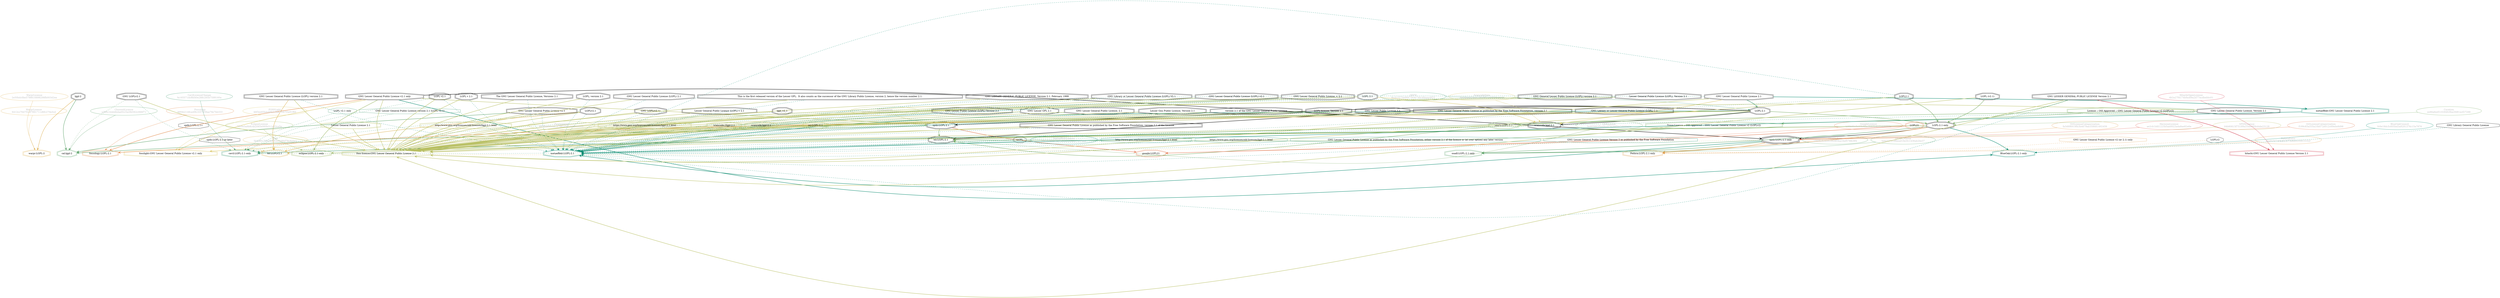 strict digraph {
    node [shape=box];
    graph [splines=curved];
    2471 [label="spdx:LGPL-2.1+"
         ,shape=octagon];
    2479 [label="SPDXLicense\n04b80815f75189a33dee80b44de23128"
         ,fontcolor=gray
         ,color="#b8bf62"
         ,fillcolor="beige;1"
         ,shape=ellipse];
    2480 [label="spdx:LGPL-2.1-only"
         ,shape=tripleoctagon];
    2481 [label="LGPL-2.1-only"
         ,shape=doubleoctagon];
    2482 [label="GNU Lesser General Public License v2.1 only"
         ,shape=doubleoctagon];
    2487 [label="spdx:LGPL-2.1-or-later"
         ,shape=octagon];
    2491 [label="SPDXLicense\n54d19ba526108abb723a52439b798710"
         ,fontcolor=gray
         ,color="#b8bf62"
         ,fillcolor="beige;1"
         ,shape=ellipse];
    2492 [label="spdx:LGPL-2.1"
         ,shape=doubleoctagon];
    2493 [label="LGPL-2.1"
         ,shape=doubleoctagon];
    5083 [label="OSILicense\n0e465882f5e49cc078288fbb7d68845a"
         ,fontcolor=gray
         ,color="#78ab63"
         ,fillcolor="beige;1"
         ,shape=ellipse];
    5084 [label="osi:LGPL-2.1"
         ,shape=doubleoctagon];
    5085 [label="GNU Lesser General Public License, Version 2.1"
         ,shape=doubleoctagon];
    5086 [label="DEP5:LGPL-2.1"
         ,color="#78ab63"
         ,shape=doubleoctagon];
    5087 [label="Trove:License :: OSI Approved :: GNU Lesser General Public License v2 (LGPLv2)"
         ,color="#78ab63"
         ,shape=doubleoctagon];
    5088 [label="License :: OSI Approved :: GNU Lesser General Public License v2 (LGPLv2)"
         ,color="#78ab63"
         ,shape=doubleoctagon];
    5740 [label="GoogleLicense\nb35b06e9e15b92ac3623b4b31eb8688e"
         ,fontcolor=gray
         ,color="#e06f45"
         ,fillcolor="beige;1"
         ,shape=ellipse];
    5741 [label="google:LGPL21"
         ,color="#e06f45"
         ,shape=doubleoctagon];
    5742 [label=LGPL21
         ,color="#e06f45"
         ,shape=doubleoctagon];
    6848 [label="GNU Lesser General Public License v2 (or 2.1) only"
         ,color="#e09d4b"
         ,shape=octagon];
    6849 [label=LGPLv2
         ,shape=octagon];
    6896 [label="FedoraEntry\ndaa9c047d0bdfc3075d6e9235913102f"
         ,fontcolor=gray
         ,color="#e09d4b"
         ,fillcolor="beige;1"
         ,shape=ellipse];
    6897 [label="Fedora:LGPL-2.1-only"
         ,color="#e09d4b"
         ,shape=doubleoctagon];
    9401 [label="GNU Library General Public License"
         ,shape=octagon];
    9406 [label="BlueOakCouncil\nfc0e18dc5c605bd3a9291376c15a7876"
         ,fontcolor=gray
         ,color="#00876c"
         ,fillcolor="beige;1"
         ,shape=ellipse];
    9407 [label="BlueOak:LGPL-2.1-only"
         ,color="#00876c"
         ,shape=doubleoctagon];
    9622 [label="OSADLRule\n10695c0c42953928f3ba16ef5788c9f4"
         ,fontcolor=gray
         ,color="#58a066"
         ,fillcolor="beige;1"
         ,shape=ellipse];
    9623 [label="osadl:LGPL-2.1-only"
         ,color="#58a066"
         ,shape=doubleoctagon];
    9902 [label="OSADLMatrix\nbefa43701dfeead1fec0c1436ab2be37"
         ,fontcolor=gray
         ,color="#58a066"
         ,fillcolor="beige;1"
         ,shape=ellipse];
    10282 [label="FSF\n5b5df9175fe26d964a9a8fef78c8e0e3"
          ,fontcolor=gray
          ,color="#deb256"
          ,fillcolor="beige;1"
          ,shape=ellipse];
    10283 [label="fsf:LGPLv2.1"
          ,color="#deb256"
          ,shape=doubleoctagon];
    10284 [label="LGPLv2.1"
          ,shape=doubleoctagon];
    10285 [label="GNU Lesser General Public License (LGPL) version 2.1"
          ,shape=doubleoctagon];
    10953 [label="ChooseALicense\na399c1b4ddbdae92c5a28d362c066f71"
          ,fontcolor=gray
          ,color="#58a066"
          ,fillcolor="beige;1"
          ,shape=ellipse];
    10954 [label="cal:lgpl-2"
          ,color="#58a066"
          ,shape=doubleoctagon];
    10955 [label="lgpl-2"
          ,shape=doubleoctagon];
    10956 [label="GNU Lesser General Public License v2.1"
          ,shape=doubleoctagon];
    10957 [label="GNU LGPLv2.1"
          ,shape=doubleoctagon];
    18407 [label="ScancodeData\n0a0dbeeb24e4128bf9f51eb8506c4c18"
          ,fontcolor=gray
          ,color="#dac767"
          ,fillcolor="beige;1"
          ,shape=ellipse];
    18408 [label="scancode:lgpl-2.1"
          ,shape=doubleoctagon];
    18409 [label="LGPL 2.1"
          ,shape=doubleoctagon];
    18410 [label="GNU Lesser General Public License 2.1"
          ,shape=doubleoctagon];
    26575 [label="Fossology\n99f4b2148ca49b1637459aa79e7bb333"
          ,fontcolor=gray
          ,color="#e18745"
          ,fillcolor="beige;1"
          ,shape=ellipse];
    26576 [label="fossology:LGPL-2.1"
          ,color="#e18745"
          ,shape=doubleoctagon];
    27201 [label=LGPL
          ,shape=octagon];
    28315 [label="OKFN\n8ccb1f270e99473b4e746c48aaac6f23"
          ,fontcolor=gray
          ,color="#379469"
          ,fillcolor="beige;1"
          ,shape=ellipse];
    28784 [label="OrtLicenseCategorization\nf199c83a335a10b072e012c69ede8d98"
          ,fontcolor=gray
          ,color="#e06f45"
          ,fillcolor="beige;1"
          ,shape=ellipse];
    35533 [label="OrtLicenseCategorization\nfa3d6f6919fb3b4679ae358681492459"
          ,fontcolor=gray
          ,color="#e09d4b"
          ,fillcolor="beige;1"
          ,shape=ellipse];
    37050 [label="CavilLicenseChange\nfa165571dcf8d40e288c265e7599160a"
          ,fontcolor=gray
          ,color="#379469"
          ,fillcolor="beige;1"
          ,shape=ellipse];
    37051 [label="cavil:LGPL-2.1-only"
          ,color="#379469"
          ,shape=doubleoctagon];
    37052 [label="GNU Lesser General Public License version 2.1 (LGPL v2.1)"
          ,color="#379469"
          ,shape=octagon];
    37053 [label="LGPL v2.1"
          ,shape=doubleoctagon];
    37054 [label="LGPL v2.1 only"
          ,color="#379469"
          ,shape=octagon];
    37055 [label="LGPL2.1"
          ,shape=doubleoctagon];
    42546 [label="MetaeffektLicense\ncd63f1dbac7a974538c089ad07657bb0"
          ,fontcolor=gray
          ,color="#00876c"
          ,fillcolor="beige;1"
          ,shape=ellipse];
    42547 [label="metaeffekt:LGPL-2.1"
          ,color="#00876c"
          ,shape=doubleoctagon];
    42548 [label="metaeffekt:GNU Lesser General Public License 2.1"
          ,color="#00876c"
          ,shape=doubleoctagon];
    42549 [label="GNU LESSER GENERAL PUBLIC LICENSE Version 2.1"
          ,shape=doubleoctagon];
    42550 [label="GNU LGPL(v2.1)"
          ,shape=doubleoctagon];
    42551 [label="GNU LIBRARY GENERAL PUBLIC LICENSE, Version 2.1, February 1999"
          ,shape=doubleoctagon];
    42552 [label="GNU Lesser GPL 2.1"
          ,shape=doubleoctagon];
    42553 [label="GNU Lesser General Public License (LGPL) 2.1"
          ,shape=doubleoctagon];
    42554 [label="GNU Lesser General Public License, 2.1"
          ,shape=doubleoctagon];
    42555 [label="GNU Lesser General Public License, v. 2.1"
          ,shape=doubleoctagon];
    42556 [label="GNU Lesser Public License 2.1"
          ,shape=doubleoctagon];
    42557 [label="GNU Library or Lesser General Public License (LGPL) V2.1"
          ,shape=doubleoctagon];
    42558 [label="GNU Library or Lesser General Public License (LGPL) 2.1"
          ,shape=doubleoctagon];
    42559 [label="GNU General Lesser Public License (LGPL) version 2.1"
          ,shape=doubleoctagon];
    42560 [label="Lesser Gnu Public License, Version 2.1"
          ,shape=doubleoctagon];
    42561 [label="LGPL, version 2.1"
          ,shape=doubleoctagon];
    42562 [label="Lesser General Public License (LGPL) v 2.1"
          ,shape=doubleoctagon];
    42563 [label="Lesser General Public License (LGPL), Version 2.1"
          ,shape=doubleoctagon];
    42564 [label="LGPL license, Version 2.1"
          ,shape=doubleoctagon];
    42565 [label="LGPL v 2.1"
          ,shape=doubleoctagon];
    42566 [label=lgpl_v2_1
          ,shape=doubleoctagon];
    42567 [label="GNU Lesser General Public License (LGPL) v2.1"
          ,shape=doubleoctagon];
    42568 [label="version 2.1 of the GNU Lesser General Public License"
          ,shape=doubleoctagon];
    42569 [label="The GNU Lesser General Public License, Versions 2.1"
          ,shape=doubleoctagon];
    42570 [label="GNU Lesser General Public License as published by the Free Software Foundation, version 2.1"
          ,shape=doubleoctagon];
    42571 [label="This is the first released version of the Lesser GPL.  It also counts as the successor of the GNU Library Public License, version 2, hence the version number 2.1."
          ,shape=doubleoctagon];
    42572 [label="GNU Lesser Public License (LGPL) Version 2.1"
          ,shape=doubleoctagon];
    42573 [label="GNU Lesser General Public License as published by the Free Software Foundation; version 2.1 of the License"
          ,shape=doubleoctagon];
    42574 [label="http://www.gnu.org/licenses/old-licenses/lgpl-2.1.html"
          ,color="#00876c"
          ,shape=octagon];
    42576 [label="https://www.gnu.org/licenses/old-licenses/lgpl-2.1.html"
          ,color="#00876c"
          ,shape=octagon];
    42577 [label="GNU Lesser General Public License as published by the Free Software Foundation; either version 2.1 of the licence or (at your option) any later version"
          ,color="#00876c"
          ,shape=octagon];
    42578 [label="GNU Lesser General Public License Version 2 as published by the Free Software Foundation"
          ,color="#00876c"
          ,shape=octagon];
    49999 [label="HermineLicense\nae2cb1bfd1225b5ab0023a4a8ae82e6e"
          ,fontcolor=gray
          ,color="#dc574a"
          ,fillcolor="beige;1"
          ,shape=ellipse];
    50165 [label="WarprLicense\n6412cc7647f2c97891711d6fc270e3cd"
          ,fontcolor=gray
          ,color="#deb256"
          ,fillcolor="beige;1"
          ,shape=ellipse];
    50166 [label="warpr:LGPL-2"
          ,color="#deb256"
          ,shape=doubleoctagon];
    50167 [label="WarprLicense\n2e50bdc0be5798616898298fb003d2ea"
          ,fontcolor=gray
          ,color="#deb256"
          ,fillcolor="beige;1"
          ,shape=ellipse];
    50615 [label="FossLicense\n683f0c032eaa1e7981d50134091911f1"
          ,fontcolor=gray
          ,color="#b8bf62"
          ,fillcolor="beige;1"
          ,shape=ellipse];
    50616 [label="foss-license:GNU Lesser General Public License 2.1"
          ,color="#b8bf62"
          ,shape=doubleoctagon];
    50617 [label="LGPL (v2.1)"
          ,shape=doubleoctagon];
    50618 [label="scancode://lgpl-2.1"
          ,color="#b8bf62"
          ,shape=doubleoctagon];
    50619 [label="http://www.gnu.org/licenses/old-licenses/lgpl-2.1.html"
          ,color="#b8bf62"
          ,shape=doubleoctagon];
    50620 [label="https://www.gnu.org/licenses/old-licenses/lgpl-2.1.html"
          ,color="#b8bf62"
          ,shape=doubleoctagon];
    50621 [label="scancode:lgpl-2.1"
          ,color="#b8bf62"
          ,shape=doubleoctagon];
    50622 [label="osi:LGPL-2.1"
          ,color="#b8bf62"
          ,shape=doubleoctagon];
    50623 [label="Lesser General Public License 2.1"
          ,color="#b8bf62"
          ,shape=doubleoctagon];
    50998 [label="FOSSLight\n46f3ee65bdc68b1c9aa7fcb7f3e91f60"
          ,fontcolor=gray
          ,color="#dac767"
          ,fillcolor="beige;1"
          ,shape=ellipse];
    50999 [label="fosslight:GNU Lesser General Public License v2.1 only"
          ,color="#dac767"
          ,shape=doubleoctagon];
    51233 [label="HitachiOpenLicense\n4b2a27f4174b9a4f9a2d77ecdbebbc01"
          ,fontcolor=gray
          ,color="#d43d51"
          ,fillcolor="beige;1"
          ,shape=ellipse];
    51234 [label="hitachi:GNU Lesser General Public License Version 2.1"
          ,color="#d43d51"
          ,shape=doubleoctagon];
    54288 [label="EclipseLicense\n7950e3a9b8c4b2065e060b311e03ce5e"
          ,fontcolor=gray
          ,color="#98b561"
          ,fillcolor="beige;1"
          ,shape=ellipse];
    54289 [label="eclipse:LGPL-2.1-only"
          ,color="#98b561"
          ,shape=doubleoctagon];
    55995 [label="Curation\nee86a6ed510284fc0ba2fd81ecf27288"
          ,fontcolor=gray
          ,color="#78ab63"
          ,fillcolor="beige;1"
          ,shape=ellipse];
    2471 -> 10283 [style=dashed
                  ,arrowhead=vee
                  ,weight=0.5
                  ,color="#deb256"];
    2479 -> 2480 [weight=0.5
                 ,color="#b8bf62"];
    2480 -> 6897 [style=bold
                 ,arrowhead=vee
                 ,weight=0.7
                 ,color="#e09d4b"];
    2480 -> 9623 [style=bold
                 ,arrowhead=vee
                 ,weight=0.7
                 ,color="#58a066"];
    2480 -> 10283 [style=dashed
                  ,arrowhead=vee
                  ,weight=0.5
                  ,color="#deb256"];
    2480 -> 42547 [style=bold
                  ,arrowhead=vee
                  ,weight=0.7
                  ,color="#00876c"];
    2481 -> 2480 [style=bold
                 ,arrowhead=vee
                 ,weight=0.7];
    2481 -> 6897 [style=bold
                 ,arrowhead=vee
                 ,weight=0.7
                 ,color="#e09d4b"];
    2481 -> 9407 [style=bold
                 ,arrowhead=vee
                 ,weight=0.7
                 ,color="#00876c"];
    2481 -> 9623 [style=bold
                 ,arrowhead=vee
                 ,weight=0.7
                 ,color="#58a066"];
    2481 -> 37051 [style=bold
                  ,arrowhead=vee
                  ,weight=0.7
                  ,color="#379469"];
    2481 -> 37051 [style=bold
                  ,arrowhead=vee
                  ,weight=0.7
                  ,color="#379469"];
    2481 -> 50616 [style=bold
                  ,arrowhead=vee
                  ,weight=0.7
                  ,color="#b8bf62"];
    2481 -> 54289 [style=bold
                  ,arrowhead=vee
                  ,weight=0.7
                  ,color="#98b561"];
    2482 -> 2480 [style=bold
                 ,arrowhead=vee
                 ,weight=0.7];
    2482 -> 2492 [style=bold
                 ,arrowhead=vee
                 ,weight=0.7
                 ,color="#b8bf62"];
    2482 -> 9407 [style=bold
                 ,arrowhead=vee
                 ,weight=0.7
                 ,color="#00876c"];
    2482 -> 26576 [style=bold
                  ,arrowhead=vee
                  ,weight=0.7
                  ,color="#e18745"];
    2482 -> 50616 [style=bold
                  ,arrowhead=vee
                  ,weight=0.7
                  ,color="#b8bf62"];
    2482 -> 50999 [style=bold
                  ,arrowhead=vee
                  ,weight=0.7
                  ,color="#dac767"];
    2482 -> 54289 [style=bold
                  ,arrowhead=vee
                  ,weight=0.7
                  ,color="#98b561"];
    2487 -> 10283 [style=dashed
                  ,arrowhead=vee
                  ,weight=0.5
                  ,color="#deb256"];
    2491 -> 2492 [weight=0.5
                 ,color="#b8bf62"];
    2492 -> 5084 [style=bold
                 ,arrowhead=vee
                 ,weight=0.7
                 ,color="#78ab63"];
    2492 -> 5741 [style=bold
                 ,arrowhead=vee
                 ,weight=0.7
                 ,color="#e06f45"];
    2492 -> 10283 [style=dashed
                  ,arrowhead=vee
                  ,weight=0.5
                  ,color="#deb256"];
    2492 -> 10954 [style=bold
                  ,arrowhead=vee
                  ,weight=0.7
                  ,color="#58a066"];
    2493 -> 2481 [style=bold
                 ,arrowhead=vee
                 ,weight=0.7
                 ,color="#78ab63"];
    2493 -> 2492 [style=bold
                 ,arrowhead=vee
                 ,weight=0.7];
    2493 -> 5084 [style=bold
                 ,arrowhead=vee
                 ,weight=0.7];
    2493 -> 5086 [style=bold
                 ,arrowhead=vee
                 ,weight=0.7
                 ,color="#78ab63"];
    2493 -> 18408 [style=bold
                  ,arrowhead=vee
                  ,weight=0.7];
    2493 -> 26576 [style=bold
                  ,arrowhead=vee
                  ,weight=0.7
                  ,color="#e18745"];
    2493 -> 37051 [style=dashed
                  ,arrowhead=vee
                  ,weight=0.5
                  ,color="#379469"];
    2493 -> 42547 [style=bold
                  ,arrowhead=vee
                  ,weight=0.7
                  ,color="#00876c"];
    2493 -> 42547 [style=bold
                  ,arrowhead=vee
                  ,weight=0.7
                  ,color="#00876c"];
    2493 -> 50616 [style=bold
                  ,arrowhead=vee
                  ,weight=0.7
                  ,color="#b8bf62"];
    2493 -> 50999 [style=bold
                  ,arrowhead=vee
                  ,weight=0.7
                  ,color="#dac767"];
    5083 -> 5084 [weight=0.5
                 ,color="#78ab63"];
    5084 -> 42547 [style=dashed
                  ,arrowhead=vee
                  ,weight=0.5
                  ,color="#00876c"];
    5085 -> 5084 [style=bold
                 ,arrowhead=vee
                 ,weight=0.7
                 ,color="#78ab63"];
    5085 -> 42547 [style=dashed
                  ,arrowhead=vee
                  ,weight=0.5
                  ,color="#00876c"];
    5085 -> 50616 [style=bold
                  ,arrowhead=vee
                  ,weight=0.7
                  ,color="#b8bf62"];
    5086 -> 5084 [style=bold
                 ,arrowhead=vee
                 ,weight=0.7
                 ,color="#78ab63"];
    5087 -> 5084 [style=bold
                 ,arrowhead=vee
                 ,weight=0.7
                 ,color="#78ab63"];
    5088 -> 5087 [style=bold
                 ,arrowhead=vee
                 ,weight=0.7
                 ,color="#78ab63"];
    5740 -> 5741 [weight=0.5
                 ,color="#e06f45"];
    5742 -> 5741 [style=bold
                 ,arrowhead=vee
                 ,weight=0.7
                 ,color="#e06f45"];
    6848 -> 6897 [style=dashed
                 ,arrowhead=vee
                 ,weight=0.5
                 ,color="#e09d4b"];
    6849 -> 6897 [style=dashed
                 ,arrowhead=vee
                 ,weight=0.5
                 ,color="#e09d4b"];
    6896 -> 6897 [weight=0.5
                 ,color="#e09d4b"];
    9401 -> 9407 [style=dashed
                 ,arrowhead=vee
                 ,weight=0.5
                 ,color="#00876c"];
    9406 -> 9407 [weight=0.5
                 ,color="#00876c"];
    9622 -> 9623 [weight=0.5
                 ,color="#58a066"];
    9902 -> 9623 [weight=0.5
                 ,color="#58a066"];
    10282 -> 10283 [weight=0.5
                   ,color="#deb256"];
    10284 -> 10283 [style=bold
                   ,arrowhead=vee
                   ,weight=0.7
                   ,color="#deb256"];
    10284 -> 37051 [style=dashed
                   ,arrowhead=vee
                   ,weight=0.5
                   ,color="#379469"];
    10284 -> 42547 [style=dashed
                   ,arrowhead=vee
                   ,weight=0.5
                   ,color="#00876c"];
    10284 -> 50616 [style=bold
                   ,arrowhead=vee
                   ,weight=0.7
                   ,color="#b8bf62"];
    10285 -> 10283 [style=bold
                   ,arrowhead=vee
                   ,weight=0.7
                   ,color="#deb256"];
    10285 -> 42547 [style=dashed
                   ,arrowhead=vee
                   ,weight=0.5
                   ,color="#00876c"];
    10285 -> 50616 [style=bold
                   ,arrowhead=vee
                   ,weight=0.7
                   ,color="#b8bf62"];
    10953 -> 10954 [weight=0.5
                   ,color="#58a066"];
    10955 -> 10954 [style=bold
                   ,arrowhead=vee
                   ,weight=0.7
                   ,color="#58a066"];
    10955 -> 50166 [style=bold
                   ,arrowhead=vee
                   ,weight=0.7
                   ,color="#deb256"];
    10956 -> 10954 [style=bold
                   ,arrowhead=vee
                   ,weight=0.7
                   ,color="#58a066"];
    10956 -> 42547 [style=dashed
                   ,arrowhead=vee
                   ,weight=0.5
                   ,color="#00876c"];
    10956 -> 50616 [style=bold
                   ,arrowhead=vee
                   ,weight=0.7
                   ,color="#b8bf62"];
    10957 -> 10954 [style=dashed
                   ,arrowhead=vee
                   ,weight=0.5
                   ,color="#58a066"];
    10957 -> 37051 [style=dashed
                   ,arrowhead=vee
                   ,weight=0.5
                   ,color="#379469"];
    10957 -> 50616 [style=bold
                   ,arrowhead=vee
                   ,weight=0.7
                   ,color="#b8bf62"];
    18407 -> 18408 [weight=0.5
                   ,color="#dac767"];
    18408 -> 42547 [style=dashed
                   ,arrowhead=vee
                   ,weight=0.5
                   ,color="#00876c"];
    18408 -> 50616 [style=bold
                   ,arrowhead=vee
                   ,weight=0.7
                   ,color="#b8bf62"];
    18409 -> 18408 [style=bold
                   ,arrowhead=vee
                   ,weight=0.7
                   ,color="#dac767"];
    18409 -> 37051 [style=dashed
                   ,arrowhead=vee
                   ,weight=0.5
                   ,color="#379469"];
    18409 -> 42547 [style=dashed
                   ,arrowhead=vee
                   ,weight=0.5
                   ,color="#00876c"];
    18409 -> 50616 [style=bold
                   ,arrowhead=vee
                   ,weight=0.7
                   ,color="#b8bf62"];
    18410 -> 2493 [style=bold
                  ,arrowhead=vee
                  ,weight=0.7
                  ,color="#379469"];
    18410 -> 18408 [style=bold
                   ,arrowhead=vee
                   ,weight=0.7
                   ,color="#dac767"];
    18410 -> 42547 [style=dashed
                   ,arrowhead=vee
                   ,weight=0.5
                   ,color="#00876c"];
    18410 -> 42548 [style=bold
                   ,arrowhead=vee
                   ,weight=0.7
                   ,color="#00876c"];
    18410 -> 50616 [style=bold
                   ,arrowhead=vee
                   ,weight=0.7
                   ,color="#b8bf62"];
    26575 -> 26576 [weight=0.5
                   ,color="#e18745"];
    27201 -> 42547 [style=dashed
                   ,arrowhead=vee
                   ,weight=0.5
                   ,color="#00876c"];
    28315 -> 2493 [weight=0.5
                  ,color="#379469"];
    28784 -> 2480 [weight=0.5
                  ,color="#e06f45"];
    35533 -> 2480 [weight=0.5
                  ,color="#e09d4b"];
    37050 -> 37051 [weight=0.5
                   ,color="#379469"];
    37052 -> 37051 [style=dashed
                   ,arrowhead=vee
                   ,weight=0.5
                   ,color="#379469"];
    37053 -> 37051 [style=dashed
                   ,arrowhead=vee
                   ,weight=0.5
                   ,color="#379469"];
    37053 -> 42547 [style=dashed
                   ,arrowhead=vee
                   ,weight=0.5
                   ,color="#00876c"];
    37053 -> 50616 [style=bold
                   ,arrowhead=vee
                   ,weight=0.7
                   ,color="#b8bf62"];
    37054 -> 37051 [style=dashed
                   ,arrowhead=vee
                   ,weight=0.5
                   ,color="#379469"];
    37055 -> 2481 [style=bold
                  ,arrowhead=vee
                  ,weight=0.7
                  ,color="#78ab63"];
    37055 -> 37051 [style=dashed
                   ,arrowhead=vee
                   ,weight=0.5
                   ,color="#379469"];
    37055 -> 42547 [style=dashed
                   ,arrowhead=vee
                   ,weight=0.5
                   ,color="#00876c"];
    37055 -> 50616 [style=bold
                   ,arrowhead=vee
                   ,weight=0.7
                   ,color="#b8bf62"];
    42546 -> 42547 [weight=0.5
                   ,color="#00876c"];
    42548 -> 42547 [style=bold
                   ,arrowhead=vee
                   ,weight=0.7
                   ,color="#00876c"];
    42549 -> 2481 [style=bold
                  ,arrowhead=vee
                  ,weight=0.7
                  ,color="#78ab63"];
    42549 -> 42547 [style=dashed
                   ,arrowhead=vee
                   ,weight=0.5
                   ,color="#00876c"];
    42549 -> 50616 [style=bold
                   ,arrowhead=vee
                   ,weight=0.7
                   ,color="#b8bf62"];
    42549 -> 51234 [style=bold
                   ,arrowhead=vee
                   ,weight=0.7
                   ,color="#d43d51"];
    42550 -> 42547 [style=dashed
                   ,arrowhead=vee
                   ,weight=0.5
                   ,color="#00876c"];
    42550 -> 50616 [style=bold
                   ,arrowhead=vee
                   ,weight=0.7
                   ,color="#b8bf62"];
    42551 -> 42547 [style=dashed
                   ,arrowhead=vee
                   ,weight=0.5
                   ,color="#00876c"];
    42551 -> 50616 [style=bold
                   ,arrowhead=vee
                   ,weight=0.7
                   ,color="#b8bf62"];
    42552 -> 42547 [style=dashed
                   ,arrowhead=vee
                   ,weight=0.5
                   ,color="#00876c"];
    42552 -> 50616 [style=bold
                   ,arrowhead=vee
                   ,weight=0.7
                   ,color="#b8bf62"];
    42553 -> 42547 [style=dashed
                   ,arrowhead=vee
                   ,weight=0.5
                   ,color="#00876c"];
    42553 -> 50616 [style=bold
                   ,arrowhead=vee
                   ,weight=0.7
                   ,color="#b8bf62"];
    42554 -> 42547 [style=dashed
                   ,arrowhead=vee
                   ,weight=0.5
                   ,color="#00876c"];
    42554 -> 50616 [style=bold
                   ,arrowhead=vee
                   ,weight=0.7
                   ,color="#b8bf62"];
    42555 -> 42547 [style=dashed
                   ,arrowhead=vee
                   ,weight=0.5
                   ,color="#00876c"];
    42555 -> 50616 [style=bold
                   ,arrowhead=vee
                   ,weight=0.7
                   ,color="#b8bf62"];
    42556 -> 42547 [style=dashed
                   ,arrowhead=vee
                   ,weight=0.5
                   ,color="#00876c"];
    42556 -> 50616 [style=bold
                   ,arrowhead=vee
                   ,weight=0.7
                   ,color="#b8bf62"];
    42557 -> 42547 [style=dashed
                   ,arrowhead=vee
                   ,weight=0.5
                   ,color="#00876c"];
    42557 -> 50616 [style=bold
                   ,arrowhead=vee
                   ,weight=0.7
                   ,color="#b8bf62"];
    42558 -> 42547 [style=dashed
                   ,arrowhead=vee
                   ,weight=0.5
                   ,color="#00876c"];
    42558 -> 50616 [style=bold
                   ,arrowhead=vee
                   ,weight=0.7
                   ,color="#b8bf62"];
    42559 -> 42547 [style=dashed
                   ,arrowhead=vee
                   ,weight=0.5
                   ,color="#00876c"];
    42559 -> 50616 [style=bold
                   ,arrowhead=vee
                   ,weight=0.7
                   ,color="#b8bf62"];
    42560 -> 42547 [style=dashed
                   ,arrowhead=vee
                   ,weight=0.5
                   ,color="#00876c"];
    42560 -> 50616 [style=bold
                   ,arrowhead=vee
                   ,weight=0.7
                   ,color="#b8bf62"];
    42561 -> 42547 [style=dashed
                   ,arrowhead=vee
                   ,weight=0.5
                   ,color="#00876c"];
    42561 -> 50616 [style=bold
                   ,arrowhead=vee
                   ,weight=0.7
                   ,color="#b8bf62"];
    42562 -> 42547 [style=dashed
                   ,arrowhead=vee
                   ,weight=0.5
                   ,color="#00876c"];
    42562 -> 50616 [style=bold
                   ,arrowhead=vee
                   ,weight=0.7
                   ,color="#b8bf62"];
    42563 -> 42547 [style=dashed
                   ,arrowhead=vee
                   ,weight=0.5
                   ,color="#00876c"];
    42563 -> 50616 [style=bold
                   ,arrowhead=vee
                   ,weight=0.7
                   ,color="#b8bf62"];
    42564 -> 42547 [style=dashed
                   ,arrowhead=vee
                   ,weight=0.5
                   ,color="#00876c"];
    42564 -> 50616 [style=bold
                   ,arrowhead=vee
                   ,weight=0.7
                   ,color="#b8bf62"];
    42565 -> 42547 [style=dashed
                   ,arrowhead=vee
                   ,weight=0.5
                   ,color="#00876c"];
    42565 -> 50616 [style=bold
                   ,arrowhead=vee
                   ,weight=0.7
                   ,color="#b8bf62"];
    42566 -> 42547 [style=dashed
                   ,arrowhead=vee
                   ,weight=0.5
                   ,color="#00876c"];
    42566 -> 50616 [style=bold
                   ,arrowhead=vee
                   ,weight=0.7
                   ,color="#b8bf62"];
    42567 -> 42547 [style=dashed
                   ,arrowhead=vee
                   ,weight=0.5
                   ,color="#00876c"];
    42567 -> 50616 [style=bold
                   ,arrowhead=vee
                   ,weight=0.7
                   ,color="#b8bf62"];
    42568 -> 42547 [style=dashed
                   ,arrowhead=vee
                   ,weight=0.5
                   ,color="#00876c"];
    42568 -> 50616 [style=bold
                   ,arrowhead=vee
                   ,weight=0.7
                   ,color="#b8bf62"];
    42569 -> 42547 [style=dashed
                   ,arrowhead=vee
                   ,weight=0.5
                   ,color="#00876c"];
    42569 -> 50616 [style=bold
                   ,arrowhead=vee
                   ,weight=0.7
                   ,color="#b8bf62"];
    42570 -> 42547 [style=dashed
                   ,arrowhead=vee
                   ,weight=0.5
                   ,color="#00876c"];
    42570 -> 50616 [style=bold
                   ,arrowhead=vee
                   ,weight=0.7
                   ,color="#b8bf62"];
    42571 -> 42547 [style=dashed
                   ,arrowhead=vee
                   ,weight=0.5
                   ,color="#00876c"];
    42571 -> 50616 [style=bold
                   ,arrowhead=vee
                   ,weight=0.7
                   ,color="#b8bf62"];
    42572 -> 42547 [style=dashed
                   ,arrowhead=vee
                   ,weight=0.5
                   ,color="#00876c"];
    42572 -> 50616 [style=bold
                   ,arrowhead=vee
                   ,weight=0.7
                   ,color="#b8bf62"];
    42573 -> 42547 [style=dashed
                   ,arrowhead=vee
                   ,weight=0.5
                   ,color="#00876c"];
    42573 -> 50616 [style=bold
                   ,arrowhead=vee
                   ,weight=0.7
                   ,color="#b8bf62"];
    42574 -> 42547 [style=dashed
                   ,arrowhead=vee
                   ,weight=0.5
                   ,color="#00876c"];
    42576 -> 42547 [style=dashed
                   ,arrowhead=vee
                   ,weight=0.5
                   ,color="#00876c"];
    42577 -> 42547 [style=dashed
                   ,arrowhead=vee
                   ,weight=0.5
                   ,color="#00876c"];
    42578 -> 42547 [style=dashed
                   ,arrowhead=vee
                   ,weight=0.5
                   ,color="#00876c"];
    49999 -> 2480 [weight=0.5
                  ,color="#dc574a"];
    50165 -> 50166 [weight=0.5
                   ,color="#deb256"];
    50167 -> 50166 [weight=0.5
                   ,color="#deb256"];
    50615 -> 50616 [weight=0.5
                   ,color="#b8bf62"];
    50617 -> 2481 [style=bold
                  ,arrowhead=vee
                  ,weight=0.7
                  ,color="#78ab63"];
    50617 -> 50616 [style=bold
                   ,arrowhead=vee
                   ,weight=0.7
                   ,color="#b8bf62"];
    50618 -> 50616 [style=bold
                   ,arrowhead=vee
                   ,weight=0.7
                   ,color="#b8bf62"];
    50619 -> 50616 [style=bold
                   ,arrowhead=vee
                   ,weight=0.7
                   ,color="#b8bf62"];
    50620 -> 50616 [style=bold
                   ,arrowhead=vee
                   ,weight=0.7
                   ,color="#b8bf62"];
    50621 -> 50616 [style=bold
                   ,arrowhead=vee
                   ,weight=0.7
                   ,color="#b8bf62"];
    50622 -> 50616 [style=bold
                   ,arrowhead=vee
                   ,weight=0.7
                   ,color="#b8bf62"];
    50623 -> 50616 [style=bold
                   ,arrowhead=vee
                   ,weight=0.7
                   ,color="#b8bf62"];
    50998 -> 50999 [weight=0.5
                   ,color="#dac767"];
    51233 -> 51234 [weight=0.5
                   ,color="#d43d51"];
    54288 -> 54289 [weight=0.5
                   ,color="#98b561"];
    55995 -> 2481 [weight=0.5
                  ,color="#78ab63"];
}
